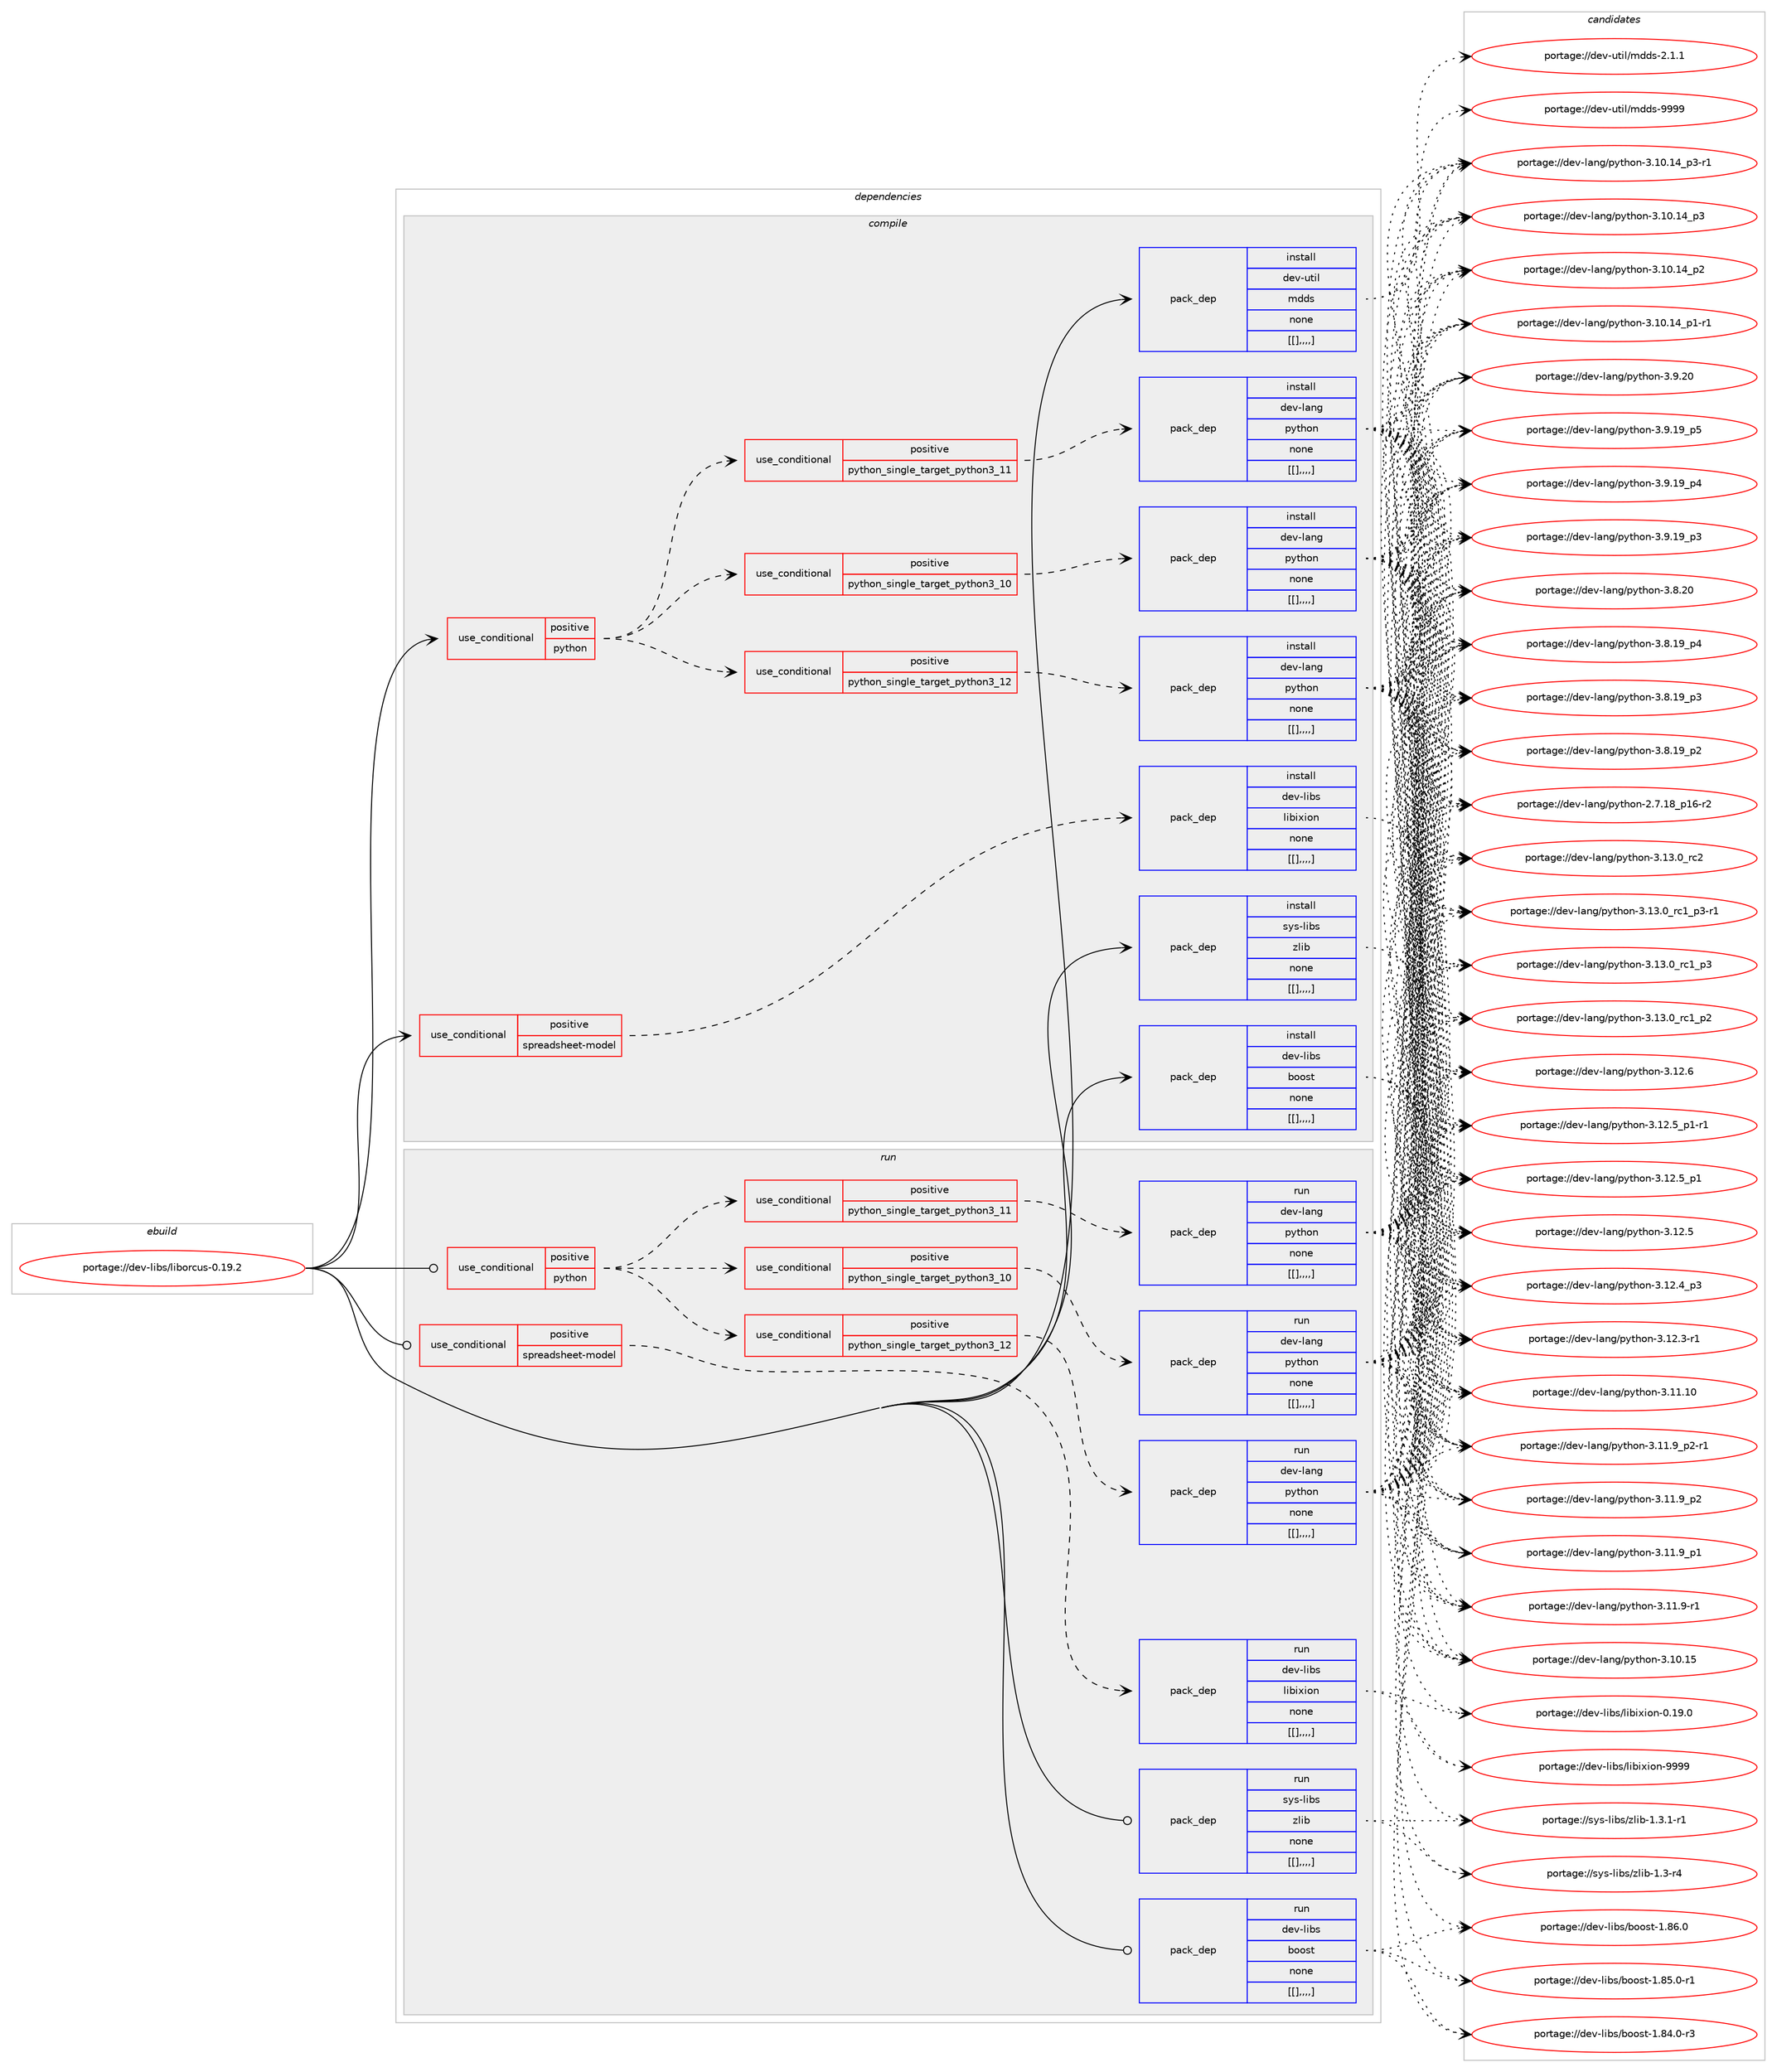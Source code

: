 digraph prolog {

# *************
# Graph options
# *************

newrank=true;
concentrate=true;
compound=true;
graph [rankdir=LR,fontname=Helvetica,fontsize=10,ranksep=1.5];#, ranksep=2.5, nodesep=0.2];
edge  [arrowhead=vee];
node  [fontname=Helvetica,fontsize=10];

# **********
# The ebuild
# **********

subgraph cluster_leftcol {
color=gray;
label=<<i>ebuild</i>>;
id [label="portage://dev-libs/liborcus-0.19.2", color=red, width=4, href="../dev-libs/liborcus-0.19.2.svg"];
}

# ****************
# The dependencies
# ****************

subgraph cluster_midcol {
color=gray;
label=<<i>dependencies</i>>;
subgraph cluster_compile {
fillcolor="#eeeeee";
style=filled;
label=<<i>compile</i>>;
subgraph cond27455 {
dependency111503 [label=<<TABLE BORDER="0" CELLBORDER="1" CELLSPACING="0" CELLPADDING="4"><TR><TD ROWSPAN="3" CELLPADDING="10">use_conditional</TD></TR><TR><TD>positive</TD></TR><TR><TD>python</TD></TR></TABLE>>, shape=none, color=red];
subgraph cond27456 {
dependency111504 [label=<<TABLE BORDER="0" CELLBORDER="1" CELLSPACING="0" CELLPADDING="4"><TR><TD ROWSPAN="3" CELLPADDING="10">use_conditional</TD></TR><TR><TD>positive</TD></TR><TR><TD>python_single_target_python3_10</TD></TR></TABLE>>, shape=none, color=red];
subgraph pack82884 {
dependency111505 [label=<<TABLE BORDER="0" CELLBORDER="1" CELLSPACING="0" CELLPADDING="4" WIDTH="220"><TR><TD ROWSPAN="6" CELLPADDING="30">pack_dep</TD></TR><TR><TD WIDTH="110">install</TD></TR><TR><TD>dev-lang</TD></TR><TR><TD>python</TD></TR><TR><TD>none</TD></TR><TR><TD>[[],,,,]</TD></TR></TABLE>>, shape=none, color=blue];
}
dependency111504:e -> dependency111505:w [weight=20,style="dashed",arrowhead="vee"];
}
dependency111503:e -> dependency111504:w [weight=20,style="dashed",arrowhead="vee"];
subgraph cond27457 {
dependency111506 [label=<<TABLE BORDER="0" CELLBORDER="1" CELLSPACING="0" CELLPADDING="4"><TR><TD ROWSPAN="3" CELLPADDING="10">use_conditional</TD></TR><TR><TD>positive</TD></TR><TR><TD>python_single_target_python3_11</TD></TR></TABLE>>, shape=none, color=red];
subgraph pack82885 {
dependency111507 [label=<<TABLE BORDER="0" CELLBORDER="1" CELLSPACING="0" CELLPADDING="4" WIDTH="220"><TR><TD ROWSPAN="6" CELLPADDING="30">pack_dep</TD></TR><TR><TD WIDTH="110">install</TD></TR><TR><TD>dev-lang</TD></TR><TR><TD>python</TD></TR><TR><TD>none</TD></TR><TR><TD>[[],,,,]</TD></TR></TABLE>>, shape=none, color=blue];
}
dependency111506:e -> dependency111507:w [weight=20,style="dashed",arrowhead="vee"];
}
dependency111503:e -> dependency111506:w [weight=20,style="dashed",arrowhead="vee"];
subgraph cond27458 {
dependency111508 [label=<<TABLE BORDER="0" CELLBORDER="1" CELLSPACING="0" CELLPADDING="4"><TR><TD ROWSPAN="3" CELLPADDING="10">use_conditional</TD></TR><TR><TD>positive</TD></TR><TR><TD>python_single_target_python3_12</TD></TR></TABLE>>, shape=none, color=red];
subgraph pack82886 {
dependency111509 [label=<<TABLE BORDER="0" CELLBORDER="1" CELLSPACING="0" CELLPADDING="4" WIDTH="220"><TR><TD ROWSPAN="6" CELLPADDING="30">pack_dep</TD></TR><TR><TD WIDTH="110">install</TD></TR><TR><TD>dev-lang</TD></TR><TR><TD>python</TD></TR><TR><TD>none</TD></TR><TR><TD>[[],,,,]</TD></TR></TABLE>>, shape=none, color=blue];
}
dependency111508:e -> dependency111509:w [weight=20,style="dashed",arrowhead="vee"];
}
dependency111503:e -> dependency111508:w [weight=20,style="dashed",arrowhead="vee"];
}
id:e -> dependency111503:w [weight=20,style="solid",arrowhead="vee"];
subgraph cond27459 {
dependency111510 [label=<<TABLE BORDER="0" CELLBORDER="1" CELLSPACING="0" CELLPADDING="4"><TR><TD ROWSPAN="3" CELLPADDING="10">use_conditional</TD></TR><TR><TD>positive</TD></TR><TR><TD>spreadsheet-model</TD></TR></TABLE>>, shape=none, color=red];
subgraph pack82887 {
dependency111511 [label=<<TABLE BORDER="0" CELLBORDER="1" CELLSPACING="0" CELLPADDING="4" WIDTH="220"><TR><TD ROWSPAN="6" CELLPADDING="30">pack_dep</TD></TR><TR><TD WIDTH="110">install</TD></TR><TR><TD>dev-libs</TD></TR><TR><TD>libixion</TD></TR><TR><TD>none</TD></TR><TR><TD>[[],,,,]</TD></TR></TABLE>>, shape=none, color=blue];
}
dependency111510:e -> dependency111511:w [weight=20,style="dashed",arrowhead="vee"];
}
id:e -> dependency111510:w [weight=20,style="solid",arrowhead="vee"];
subgraph pack82888 {
dependency111512 [label=<<TABLE BORDER="0" CELLBORDER="1" CELLSPACING="0" CELLPADDING="4" WIDTH="220"><TR><TD ROWSPAN="6" CELLPADDING="30">pack_dep</TD></TR><TR><TD WIDTH="110">install</TD></TR><TR><TD>dev-libs</TD></TR><TR><TD>boost</TD></TR><TR><TD>none</TD></TR><TR><TD>[[],,,,]</TD></TR></TABLE>>, shape=none, color=blue];
}
id:e -> dependency111512:w [weight=20,style="solid",arrowhead="vee"];
subgraph pack82889 {
dependency111513 [label=<<TABLE BORDER="0" CELLBORDER="1" CELLSPACING="0" CELLPADDING="4" WIDTH="220"><TR><TD ROWSPAN="6" CELLPADDING="30">pack_dep</TD></TR><TR><TD WIDTH="110">install</TD></TR><TR><TD>dev-util</TD></TR><TR><TD>mdds</TD></TR><TR><TD>none</TD></TR><TR><TD>[[],,,,]</TD></TR></TABLE>>, shape=none, color=blue];
}
id:e -> dependency111513:w [weight=20,style="solid",arrowhead="vee"];
subgraph pack82890 {
dependency111514 [label=<<TABLE BORDER="0" CELLBORDER="1" CELLSPACING="0" CELLPADDING="4" WIDTH="220"><TR><TD ROWSPAN="6" CELLPADDING="30">pack_dep</TD></TR><TR><TD WIDTH="110">install</TD></TR><TR><TD>sys-libs</TD></TR><TR><TD>zlib</TD></TR><TR><TD>none</TD></TR><TR><TD>[[],,,,]</TD></TR></TABLE>>, shape=none, color=blue];
}
id:e -> dependency111514:w [weight=20,style="solid",arrowhead="vee"];
}
subgraph cluster_compileandrun {
fillcolor="#eeeeee";
style=filled;
label=<<i>compile and run</i>>;
}
subgraph cluster_run {
fillcolor="#eeeeee";
style=filled;
label=<<i>run</i>>;
subgraph cond27460 {
dependency111515 [label=<<TABLE BORDER="0" CELLBORDER="1" CELLSPACING="0" CELLPADDING="4"><TR><TD ROWSPAN="3" CELLPADDING="10">use_conditional</TD></TR><TR><TD>positive</TD></TR><TR><TD>python</TD></TR></TABLE>>, shape=none, color=red];
subgraph cond27461 {
dependency111516 [label=<<TABLE BORDER="0" CELLBORDER="1" CELLSPACING="0" CELLPADDING="4"><TR><TD ROWSPAN="3" CELLPADDING="10">use_conditional</TD></TR><TR><TD>positive</TD></TR><TR><TD>python_single_target_python3_10</TD></TR></TABLE>>, shape=none, color=red];
subgraph pack82891 {
dependency111517 [label=<<TABLE BORDER="0" CELLBORDER="1" CELLSPACING="0" CELLPADDING="4" WIDTH="220"><TR><TD ROWSPAN="6" CELLPADDING="30">pack_dep</TD></TR><TR><TD WIDTH="110">run</TD></TR><TR><TD>dev-lang</TD></TR><TR><TD>python</TD></TR><TR><TD>none</TD></TR><TR><TD>[[],,,,]</TD></TR></TABLE>>, shape=none, color=blue];
}
dependency111516:e -> dependency111517:w [weight=20,style="dashed",arrowhead="vee"];
}
dependency111515:e -> dependency111516:w [weight=20,style="dashed",arrowhead="vee"];
subgraph cond27462 {
dependency111518 [label=<<TABLE BORDER="0" CELLBORDER="1" CELLSPACING="0" CELLPADDING="4"><TR><TD ROWSPAN="3" CELLPADDING="10">use_conditional</TD></TR><TR><TD>positive</TD></TR><TR><TD>python_single_target_python3_11</TD></TR></TABLE>>, shape=none, color=red];
subgraph pack82892 {
dependency111519 [label=<<TABLE BORDER="0" CELLBORDER="1" CELLSPACING="0" CELLPADDING="4" WIDTH="220"><TR><TD ROWSPAN="6" CELLPADDING="30">pack_dep</TD></TR><TR><TD WIDTH="110">run</TD></TR><TR><TD>dev-lang</TD></TR><TR><TD>python</TD></TR><TR><TD>none</TD></TR><TR><TD>[[],,,,]</TD></TR></TABLE>>, shape=none, color=blue];
}
dependency111518:e -> dependency111519:w [weight=20,style="dashed",arrowhead="vee"];
}
dependency111515:e -> dependency111518:w [weight=20,style="dashed",arrowhead="vee"];
subgraph cond27463 {
dependency111520 [label=<<TABLE BORDER="0" CELLBORDER="1" CELLSPACING="0" CELLPADDING="4"><TR><TD ROWSPAN="3" CELLPADDING="10">use_conditional</TD></TR><TR><TD>positive</TD></TR><TR><TD>python_single_target_python3_12</TD></TR></TABLE>>, shape=none, color=red];
subgraph pack82893 {
dependency111521 [label=<<TABLE BORDER="0" CELLBORDER="1" CELLSPACING="0" CELLPADDING="4" WIDTH="220"><TR><TD ROWSPAN="6" CELLPADDING="30">pack_dep</TD></TR><TR><TD WIDTH="110">run</TD></TR><TR><TD>dev-lang</TD></TR><TR><TD>python</TD></TR><TR><TD>none</TD></TR><TR><TD>[[],,,,]</TD></TR></TABLE>>, shape=none, color=blue];
}
dependency111520:e -> dependency111521:w [weight=20,style="dashed",arrowhead="vee"];
}
dependency111515:e -> dependency111520:w [weight=20,style="dashed",arrowhead="vee"];
}
id:e -> dependency111515:w [weight=20,style="solid",arrowhead="odot"];
subgraph cond27464 {
dependency111522 [label=<<TABLE BORDER="0" CELLBORDER="1" CELLSPACING="0" CELLPADDING="4"><TR><TD ROWSPAN="3" CELLPADDING="10">use_conditional</TD></TR><TR><TD>positive</TD></TR><TR><TD>spreadsheet-model</TD></TR></TABLE>>, shape=none, color=red];
subgraph pack82894 {
dependency111523 [label=<<TABLE BORDER="0" CELLBORDER="1" CELLSPACING="0" CELLPADDING="4" WIDTH="220"><TR><TD ROWSPAN="6" CELLPADDING="30">pack_dep</TD></TR><TR><TD WIDTH="110">run</TD></TR><TR><TD>dev-libs</TD></TR><TR><TD>libixion</TD></TR><TR><TD>none</TD></TR><TR><TD>[[],,,,]</TD></TR></TABLE>>, shape=none, color=blue];
}
dependency111522:e -> dependency111523:w [weight=20,style="dashed",arrowhead="vee"];
}
id:e -> dependency111522:w [weight=20,style="solid",arrowhead="odot"];
subgraph pack82895 {
dependency111524 [label=<<TABLE BORDER="0" CELLBORDER="1" CELLSPACING="0" CELLPADDING="4" WIDTH="220"><TR><TD ROWSPAN="6" CELLPADDING="30">pack_dep</TD></TR><TR><TD WIDTH="110">run</TD></TR><TR><TD>dev-libs</TD></TR><TR><TD>boost</TD></TR><TR><TD>none</TD></TR><TR><TD>[[],,,,]</TD></TR></TABLE>>, shape=none, color=blue];
}
id:e -> dependency111524:w [weight=20,style="solid",arrowhead="odot"];
subgraph pack82896 {
dependency111525 [label=<<TABLE BORDER="0" CELLBORDER="1" CELLSPACING="0" CELLPADDING="4" WIDTH="220"><TR><TD ROWSPAN="6" CELLPADDING="30">pack_dep</TD></TR><TR><TD WIDTH="110">run</TD></TR><TR><TD>sys-libs</TD></TR><TR><TD>zlib</TD></TR><TR><TD>none</TD></TR><TR><TD>[[],,,,]</TD></TR></TABLE>>, shape=none, color=blue];
}
id:e -> dependency111525:w [weight=20,style="solid",arrowhead="odot"];
}
}

# **************
# The candidates
# **************

subgraph cluster_choices {
rank=same;
color=gray;
label=<<i>candidates</i>>;

subgraph choice82884 {
color=black;
nodesep=1;
choice10010111845108971101034711212111610411111045514649514648951149950 [label="portage://dev-lang/python-3.13.0_rc2", color=red, width=4,href="../dev-lang/python-3.13.0_rc2.svg"];
choice1001011184510897110103471121211161041111104551464951464895114994995112514511449 [label="portage://dev-lang/python-3.13.0_rc1_p3-r1", color=red, width=4,href="../dev-lang/python-3.13.0_rc1_p3-r1.svg"];
choice100101118451089711010347112121116104111110455146495146489511499499511251 [label="portage://dev-lang/python-3.13.0_rc1_p3", color=red, width=4,href="../dev-lang/python-3.13.0_rc1_p3.svg"];
choice100101118451089711010347112121116104111110455146495146489511499499511250 [label="portage://dev-lang/python-3.13.0_rc1_p2", color=red, width=4,href="../dev-lang/python-3.13.0_rc1_p2.svg"];
choice10010111845108971101034711212111610411111045514649504654 [label="portage://dev-lang/python-3.12.6", color=red, width=4,href="../dev-lang/python-3.12.6.svg"];
choice1001011184510897110103471121211161041111104551464950465395112494511449 [label="portage://dev-lang/python-3.12.5_p1-r1", color=red, width=4,href="../dev-lang/python-3.12.5_p1-r1.svg"];
choice100101118451089711010347112121116104111110455146495046539511249 [label="portage://dev-lang/python-3.12.5_p1", color=red, width=4,href="../dev-lang/python-3.12.5_p1.svg"];
choice10010111845108971101034711212111610411111045514649504653 [label="portage://dev-lang/python-3.12.5", color=red, width=4,href="../dev-lang/python-3.12.5.svg"];
choice100101118451089711010347112121116104111110455146495046529511251 [label="portage://dev-lang/python-3.12.4_p3", color=red, width=4,href="../dev-lang/python-3.12.4_p3.svg"];
choice100101118451089711010347112121116104111110455146495046514511449 [label="portage://dev-lang/python-3.12.3-r1", color=red, width=4,href="../dev-lang/python-3.12.3-r1.svg"];
choice1001011184510897110103471121211161041111104551464949464948 [label="portage://dev-lang/python-3.11.10", color=red, width=4,href="../dev-lang/python-3.11.10.svg"];
choice1001011184510897110103471121211161041111104551464949465795112504511449 [label="portage://dev-lang/python-3.11.9_p2-r1", color=red, width=4,href="../dev-lang/python-3.11.9_p2-r1.svg"];
choice100101118451089711010347112121116104111110455146494946579511250 [label="portage://dev-lang/python-3.11.9_p2", color=red, width=4,href="../dev-lang/python-3.11.9_p2.svg"];
choice100101118451089711010347112121116104111110455146494946579511249 [label="portage://dev-lang/python-3.11.9_p1", color=red, width=4,href="../dev-lang/python-3.11.9_p1.svg"];
choice100101118451089711010347112121116104111110455146494946574511449 [label="portage://dev-lang/python-3.11.9-r1", color=red, width=4,href="../dev-lang/python-3.11.9-r1.svg"];
choice1001011184510897110103471121211161041111104551464948464953 [label="portage://dev-lang/python-3.10.15", color=red, width=4,href="../dev-lang/python-3.10.15.svg"];
choice100101118451089711010347112121116104111110455146494846495295112514511449 [label="portage://dev-lang/python-3.10.14_p3-r1", color=red, width=4,href="../dev-lang/python-3.10.14_p3-r1.svg"];
choice10010111845108971101034711212111610411111045514649484649529511251 [label="portage://dev-lang/python-3.10.14_p3", color=red, width=4,href="../dev-lang/python-3.10.14_p3.svg"];
choice10010111845108971101034711212111610411111045514649484649529511250 [label="portage://dev-lang/python-3.10.14_p2", color=red, width=4,href="../dev-lang/python-3.10.14_p2.svg"];
choice100101118451089711010347112121116104111110455146494846495295112494511449 [label="portage://dev-lang/python-3.10.14_p1-r1", color=red, width=4,href="../dev-lang/python-3.10.14_p1-r1.svg"];
choice10010111845108971101034711212111610411111045514657465048 [label="portage://dev-lang/python-3.9.20", color=red, width=4,href="../dev-lang/python-3.9.20.svg"];
choice100101118451089711010347112121116104111110455146574649579511253 [label="portage://dev-lang/python-3.9.19_p5", color=red, width=4,href="../dev-lang/python-3.9.19_p5.svg"];
choice100101118451089711010347112121116104111110455146574649579511252 [label="portage://dev-lang/python-3.9.19_p4", color=red, width=4,href="../dev-lang/python-3.9.19_p4.svg"];
choice100101118451089711010347112121116104111110455146574649579511251 [label="portage://dev-lang/python-3.9.19_p3", color=red, width=4,href="../dev-lang/python-3.9.19_p3.svg"];
choice10010111845108971101034711212111610411111045514656465048 [label="portage://dev-lang/python-3.8.20", color=red, width=4,href="../dev-lang/python-3.8.20.svg"];
choice100101118451089711010347112121116104111110455146564649579511252 [label="portage://dev-lang/python-3.8.19_p4", color=red, width=4,href="../dev-lang/python-3.8.19_p4.svg"];
choice100101118451089711010347112121116104111110455146564649579511251 [label="portage://dev-lang/python-3.8.19_p3", color=red, width=4,href="../dev-lang/python-3.8.19_p3.svg"];
choice100101118451089711010347112121116104111110455146564649579511250 [label="portage://dev-lang/python-3.8.19_p2", color=red, width=4,href="../dev-lang/python-3.8.19_p2.svg"];
choice100101118451089711010347112121116104111110455046554649569511249544511450 [label="portage://dev-lang/python-2.7.18_p16-r2", color=red, width=4,href="../dev-lang/python-2.7.18_p16-r2.svg"];
dependency111505:e -> choice10010111845108971101034711212111610411111045514649514648951149950:w [style=dotted,weight="100"];
dependency111505:e -> choice1001011184510897110103471121211161041111104551464951464895114994995112514511449:w [style=dotted,weight="100"];
dependency111505:e -> choice100101118451089711010347112121116104111110455146495146489511499499511251:w [style=dotted,weight="100"];
dependency111505:e -> choice100101118451089711010347112121116104111110455146495146489511499499511250:w [style=dotted,weight="100"];
dependency111505:e -> choice10010111845108971101034711212111610411111045514649504654:w [style=dotted,weight="100"];
dependency111505:e -> choice1001011184510897110103471121211161041111104551464950465395112494511449:w [style=dotted,weight="100"];
dependency111505:e -> choice100101118451089711010347112121116104111110455146495046539511249:w [style=dotted,weight="100"];
dependency111505:e -> choice10010111845108971101034711212111610411111045514649504653:w [style=dotted,weight="100"];
dependency111505:e -> choice100101118451089711010347112121116104111110455146495046529511251:w [style=dotted,weight="100"];
dependency111505:e -> choice100101118451089711010347112121116104111110455146495046514511449:w [style=dotted,weight="100"];
dependency111505:e -> choice1001011184510897110103471121211161041111104551464949464948:w [style=dotted,weight="100"];
dependency111505:e -> choice1001011184510897110103471121211161041111104551464949465795112504511449:w [style=dotted,weight="100"];
dependency111505:e -> choice100101118451089711010347112121116104111110455146494946579511250:w [style=dotted,weight="100"];
dependency111505:e -> choice100101118451089711010347112121116104111110455146494946579511249:w [style=dotted,weight="100"];
dependency111505:e -> choice100101118451089711010347112121116104111110455146494946574511449:w [style=dotted,weight="100"];
dependency111505:e -> choice1001011184510897110103471121211161041111104551464948464953:w [style=dotted,weight="100"];
dependency111505:e -> choice100101118451089711010347112121116104111110455146494846495295112514511449:w [style=dotted,weight="100"];
dependency111505:e -> choice10010111845108971101034711212111610411111045514649484649529511251:w [style=dotted,weight="100"];
dependency111505:e -> choice10010111845108971101034711212111610411111045514649484649529511250:w [style=dotted,weight="100"];
dependency111505:e -> choice100101118451089711010347112121116104111110455146494846495295112494511449:w [style=dotted,weight="100"];
dependency111505:e -> choice10010111845108971101034711212111610411111045514657465048:w [style=dotted,weight="100"];
dependency111505:e -> choice100101118451089711010347112121116104111110455146574649579511253:w [style=dotted,weight="100"];
dependency111505:e -> choice100101118451089711010347112121116104111110455146574649579511252:w [style=dotted,weight="100"];
dependency111505:e -> choice100101118451089711010347112121116104111110455146574649579511251:w [style=dotted,weight="100"];
dependency111505:e -> choice10010111845108971101034711212111610411111045514656465048:w [style=dotted,weight="100"];
dependency111505:e -> choice100101118451089711010347112121116104111110455146564649579511252:w [style=dotted,weight="100"];
dependency111505:e -> choice100101118451089711010347112121116104111110455146564649579511251:w [style=dotted,weight="100"];
dependency111505:e -> choice100101118451089711010347112121116104111110455146564649579511250:w [style=dotted,weight="100"];
dependency111505:e -> choice100101118451089711010347112121116104111110455046554649569511249544511450:w [style=dotted,weight="100"];
}
subgraph choice82885 {
color=black;
nodesep=1;
choice10010111845108971101034711212111610411111045514649514648951149950 [label="portage://dev-lang/python-3.13.0_rc2", color=red, width=4,href="../dev-lang/python-3.13.0_rc2.svg"];
choice1001011184510897110103471121211161041111104551464951464895114994995112514511449 [label="portage://dev-lang/python-3.13.0_rc1_p3-r1", color=red, width=4,href="../dev-lang/python-3.13.0_rc1_p3-r1.svg"];
choice100101118451089711010347112121116104111110455146495146489511499499511251 [label="portage://dev-lang/python-3.13.0_rc1_p3", color=red, width=4,href="../dev-lang/python-3.13.0_rc1_p3.svg"];
choice100101118451089711010347112121116104111110455146495146489511499499511250 [label="portage://dev-lang/python-3.13.0_rc1_p2", color=red, width=4,href="../dev-lang/python-3.13.0_rc1_p2.svg"];
choice10010111845108971101034711212111610411111045514649504654 [label="portage://dev-lang/python-3.12.6", color=red, width=4,href="../dev-lang/python-3.12.6.svg"];
choice1001011184510897110103471121211161041111104551464950465395112494511449 [label="portage://dev-lang/python-3.12.5_p1-r1", color=red, width=4,href="../dev-lang/python-3.12.5_p1-r1.svg"];
choice100101118451089711010347112121116104111110455146495046539511249 [label="portage://dev-lang/python-3.12.5_p1", color=red, width=4,href="../dev-lang/python-3.12.5_p1.svg"];
choice10010111845108971101034711212111610411111045514649504653 [label="portage://dev-lang/python-3.12.5", color=red, width=4,href="../dev-lang/python-3.12.5.svg"];
choice100101118451089711010347112121116104111110455146495046529511251 [label="portage://dev-lang/python-3.12.4_p3", color=red, width=4,href="../dev-lang/python-3.12.4_p3.svg"];
choice100101118451089711010347112121116104111110455146495046514511449 [label="portage://dev-lang/python-3.12.3-r1", color=red, width=4,href="../dev-lang/python-3.12.3-r1.svg"];
choice1001011184510897110103471121211161041111104551464949464948 [label="portage://dev-lang/python-3.11.10", color=red, width=4,href="../dev-lang/python-3.11.10.svg"];
choice1001011184510897110103471121211161041111104551464949465795112504511449 [label="portage://dev-lang/python-3.11.9_p2-r1", color=red, width=4,href="../dev-lang/python-3.11.9_p2-r1.svg"];
choice100101118451089711010347112121116104111110455146494946579511250 [label="portage://dev-lang/python-3.11.9_p2", color=red, width=4,href="../dev-lang/python-3.11.9_p2.svg"];
choice100101118451089711010347112121116104111110455146494946579511249 [label="portage://dev-lang/python-3.11.9_p1", color=red, width=4,href="../dev-lang/python-3.11.9_p1.svg"];
choice100101118451089711010347112121116104111110455146494946574511449 [label="portage://dev-lang/python-3.11.9-r1", color=red, width=4,href="../dev-lang/python-3.11.9-r1.svg"];
choice1001011184510897110103471121211161041111104551464948464953 [label="portage://dev-lang/python-3.10.15", color=red, width=4,href="../dev-lang/python-3.10.15.svg"];
choice100101118451089711010347112121116104111110455146494846495295112514511449 [label="portage://dev-lang/python-3.10.14_p3-r1", color=red, width=4,href="../dev-lang/python-3.10.14_p3-r1.svg"];
choice10010111845108971101034711212111610411111045514649484649529511251 [label="portage://dev-lang/python-3.10.14_p3", color=red, width=4,href="../dev-lang/python-3.10.14_p3.svg"];
choice10010111845108971101034711212111610411111045514649484649529511250 [label="portage://dev-lang/python-3.10.14_p2", color=red, width=4,href="../dev-lang/python-3.10.14_p2.svg"];
choice100101118451089711010347112121116104111110455146494846495295112494511449 [label="portage://dev-lang/python-3.10.14_p1-r1", color=red, width=4,href="../dev-lang/python-3.10.14_p1-r1.svg"];
choice10010111845108971101034711212111610411111045514657465048 [label="portage://dev-lang/python-3.9.20", color=red, width=4,href="../dev-lang/python-3.9.20.svg"];
choice100101118451089711010347112121116104111110455146574649579511253 [label="portage://dev-lang/python-3.9.19_p5", color=red, width=4,href="../dev-lang/python-3.9.19_p5.svg"];
choice100101118451089711010347112121116104111110455146574649579511252 [label="portage://dev-lang/python-3.9.19_p4", color=red, width=4,href="../dev-lang/python-3.9.19_p4.svg"];
choice100101118451089711010347112121116104111110455146574649579511251 [label="portage://dev-lang/python-3.9.19_p3", color=red, width=4,href="../dev-lang/python-3.9.19_p3.svg"];
choice10010111845108971101034711212111610411111045514656465048 [label="portage://dev-lang/python-3.8.20", color=red, width=4,href="../dev-lang/python-3.8.20.svg"];
choice100101118451089711010347112121116104111110455146564649579511252 [label="portage://dev-lang/python-3.8.19_p4", color=red, width=4,href="../dev-lang/python-3.8.19_p4.svg"];
choice100101118451089711010347112121116104111110455146564649579511251 [label="portage://dev-lang/python-3.8.19_p3", color=red, width=4,href="../dev-lang/python-3.8.19_p3.svg"];
choice100101118451089711010347112121116104111110455146564649579511250 [label="portage://dev-lang/python-3.8.19_p2", color=red, width=4,href="../dev-lang/python-3.8.19_p2.svg"];
choice100101118451089711010347112121116104111110455046554649569511249544511450 [label="portage://dev-lang/python-2.7.18_p16-r2", color=red, width=4,href="../dev-lang/python-2.7.18_p16-r2.svg"];
dependency111507:e -> choice10010111845108971101034711212111610411111045514649514648951149950:w [style=dotted,weight="100"];
dependency111507:e -> choice1001011184510897110103471121211161041111104551464951464895114994995112514511449:w [style=dotted,weight="100"];
dependency111507:e -> choice100101118451089711010347112121116104111110455146495146489511499499511251:w [style=dotted,weight="100"];
dependency111507:e -> choice100101118451089711010347112121116104111110455146495146489511499499511250:w [style=dotted,weight="100"];
dependency111507:e -> choice10010111845108971101034711212111610411111045514649504654:w [style=dotted,weight="100"];
dependency111507:e -> choice1001011184510897110103471121211161041111104551464950465395112494511449:w [style=dotted,weight="100"];
dependency111507:e -> choice100101118451089711010347112121116104111110455146495046539511249:w [style=dotted,weight="100"];
dependency111507:e -> choice10010111845108971101034711212111610411111045514649504653:w [style=dotted,weight="100"];
dependency111507:e -> choice100101118451089711010347112121116104111110455146495046529511251:w [style=dotted,weight="100"];
dependency111507:e -> choice100101118451089711010347112121116104111110455146495046514511449:w [style=dotted,weight="100"];
dependency111507:e -> choice1001011184510897110103471121211161041111104551464949464948:w [style=dotted,weight="100"];
dependency111507:e -> choice1001011184510897110103471121211161041111104551464949465795112504511449:w [style=dotted,weight="100"];
dependency111507:e -> choice100101118451089711010347112121116104111110455146494946579511250:w [style=dotted,weight="100"];
dependency111507:e -> choice100101118451089711010347112121116104111110455146494946579511249:w [style=dotted,weight="100"];
dependency111507:e -> choice100101118451089711010347112121116104111110455146494946574511449:w [style=dotted,weight="100"];
dependency111507:e -> choice1001011184510897110103471121211161041111104551464948464953:w [style=dotted,weight="100"];
dependency111507:e -> choice100101118451089711010347112121116104111110455146494846495295112514511449:w [style=dotted,weight="100"];
dependency111507:e -> choice10010111845108971101034711212111610411111045514649484649529511251:w [style=dotted,weight="100"];
dependency111507:e -> choice10010111845108971101034711212111610411111045514649484649529511250:w [style=dotted,weight="100"];
dependency111507:e -> choice100101118451089711010347112121116104111110455146494846495295112494511449:w [style=dotted,weight="100"];
dependency111507:e -> choice10010111845108971101034711212111610411111045514657465048:w [style=dotted,weight="100"];
dependency111507:e -> choice100101118451089711010347112121116104111110455146574649579511253:w [style=dotted,weight="100"];
dependency111507:e -> choice100101118451089711010347112121116104111110455146574649579511252:w [style=dotted,weight="100"];
dependency111507:e -> choice100101118451089711010347112121116104111110455146574649579511251:w [style=dotted,weight="100"];
dependency111507:e -> choice10010111845108971101034711212111610411111045514656465048:w [style=dotted,weight="100"];
dependency111507:e -> choice100101118451089711010347112121116104111110455146564649579511252:w [style=dotted,weight="100"];
dependency111507:e -> choice100101118451089711010347112121116104111110455146564649579511251:w [style=dotted,weight="100"];
dependency111507:e -> choice100101118451089711010347112121116104111110455146564649579511250:w [style=dotted,weight="100"];
dependency111507:e -> choice100101118451089711010347112121116104111110455046554649569511249544511450:w [style=dotted,weight="100"];
}
subgraph choice82886 {
color=black;
nodesep=1;
choice10010111845108971101034711212111610411111045514649514648951149950 [label="portage://dev-lang/python-3.13.0_rc2", color=red, width=4,href="../dev-lang/python-3.13.0_rc2.svg"];
choice1001011184510897110103471121211161041111104551464951464895114994995112514511449 [label="portage://dev-lang/python-3.13.0_rc1_p3-r1", color=red, width=4,href="../dev-lang/python-3.13.0_rc1_p3-r1.svg"];
choice100101118451089711010347112121116104111110455146495146489511499499511251 [label="portage://dev-lang/python-3.13.0_rc1_p3", color=red, width=4,href="../dev-lang/python-3.13.0_rc1_p3.svg"];
choice100101118451089711010347112121116104111110455146495146489511499499511250 [label="portage://dev-lang/python-3.13.0_rc1_p2", color=red, width=4,href="../dev-lang/python-3.13.0_rc1_p2.svg"];
choice10010111845108971101034711212111610411111045514649504654 [label="portage://dev-lang/python-3.12.6", color=red, width=4,href="../dev-lang/python-3.12.6.svg"];
choice1001011184510897110103471121211161041111104551464950465395112494511449 [label="portage://dev-lang/python-3.12.5_p1-r1", color=red, width=4,href="../dev-lang/python-3.12.5_p1-r1.svg"];
choice100101118451089711010347112121116104111110455146495046539511249 [label="portage://dev-lang/python-3.12.5_p1", color=red, width=4,href="../dev-lang/python-3.12.5_p1.svg"];
choice10010111845108971101034711212111610411111045514649504653 [label="portage://dev-lang/python-3.12.5", color=red, width=4,href="../dev-lang/python-3.12.5.svg"];
choice100101118451089711010347112121116104111110455146495046529511251 [label="portage://dev-lang/python-3.12.4_p3", color=red, width=4,href="../dev-lang/python-3.12.4_p3.svg"];
choice100101118451089711010347112121116104111110455146495046514511449 [label="portage://dev-lang/python-3.12.3-r1", color=red, width=4,href="../dev-lang/python-3.12.3-r1.svg"];
choice1001011184510897110103471121211161041111104551464949464948 [label="portage://dev-lang/python-3.11.10", color=red, width=4,href="../dev-lang/python-3.11.10.svg"];
choice1001011184510897110103471121211161041111104551464949465795112504511449 [label="portage://dev-lang/python-3.11.9_p2-r1", color=red, width=4,href="../dev-lang/python-3.11.9_p2-r1.svg"];
choice100101118451089711010347112121116104111110455146494946579511250 [label="portage://dev-lang/python-3.11.9_p2", color=red, width=4,href="../dev-lang/python-3.11.9_p2.svg"];
choice100101118451089711010347112121116104111110455146494946579511249 [label="portage://dev-lang/python-3.11.9_p1", color=red, width=4,href="../dev-lang/python-3.11.9_p1.svg"];
choice100101118451089711010347112121116104111110455146494946574511449 [label="portage://dev-lang/python-3.11.9-r1", color=red, width=4,href="../dev-lang/python-3.11.9-r1.svg"];
choice1001011184510897110103471121211161041111104551464948464953 [label="portage://dev-lang/python-3.10.15", color=red, width=4,href="../dev-lang/python-3.10.15.svg"];
choice100101118451089711010347112121116104111110455146494846495295112514511449 [label="portage://dev-lang/python-3.10.14_p3-r1", color=red, width=4,href="../dev-lang/python-3.10.14_p3-r1.svg"];
choice10010111845108971101034711212111610411111045514649484649529511251 [label="portage://dev-lang/python-3.10.14_p3", color=red, width=4,href="../dev-lang/python-3.10.14_p3.svg"];
choice10010111845108971101034711212111610411111045514649484649529511250 [label="portage://dev-lang/python-3.10.14_p2", color=red, width=4,href="../dev-lang/python-3.10.14_p2.svg"];
choice100101118451089711010347112121116104111110455146494846495295112494511449 [label="portage://dev-lang/python-3.10.14_p1-r1", color=red, width=4,href="../dev-lang/python-3.10.14_p1-r1.svg"];
choice10010111845108971101034711212111610411111045514657465048 [label="portage://dev-lang/python-3.9.20", color=red, width=4,href="../dev-lang/python-3.9.20.svg"];
choice100101118451089711010347112121116104111110455146574649579511253 [label="portage://dev-lang/python-3.9.19_p5", color=red, width=4,href="../dev-lang/python-3.9.19_p5.svg"];
choice100101118451089711010347112121116104111110455146574649579511252 [label="portage://dev-lang/python-3.9.19_p4", color=red, width=4,href="../dev-lang/python-3.9.19_p4.svg"];
choice100101118451089711010347112121116104111110455146574649579511251 [label="portage://dev-lang/python-3.9.19_p3", color=red, width=4,href="../dev-lang/python-3.9.19_p3.svg"];
choice10010111845108971101034711212111610411111045514656465048 [label="portage://dev-lang/python-3.8.20", color=red, width=4,href="../dev-lang/python-3.8.20.svg"];
choice100101118451089711010347112121116104111110455146564649579511252 [label="portage://dev-lang/python-3.8.19_p4", color=red, width=4,href="../dev-lang/python-3.8.19_p4.svg"];
choice100101118451089711010347112121116104111110455146564649579511251 [label="portage://dev-lang/python-3.8.19_p3", color=red, width=4,href="../dev-lang/python-3.8.19_p3.svg"];
choice100101118451089711010347112121116104111110455146564649579511250 [label="portage://dev-lang/python-3.8.19_p2", color=red, width=4,href="../dev-lang/python-3.8.19_p2.svg"];
choice100101118451089711010347112121116104111110455046554649569511249544511450 [label="portage://dev-lang/python-2.7.18_p16-r2", color=red, width=4,href="../dev-lang/python-2.7.18_p16-r2.svg"];
dependency111509:e -> choice10010111845108971101034711212111610411111045514649514648951149950:w [style=dotted,weight="100"];
dependency111509:e -> choice1001011184510897110103471121211161041111104551464951464895114994995112514511449:w [style=dotted,weight="100"];
dependency111509:e -> choice100101118451089711010347112121116104111110455146495146489511499499511251:w [style=dotted,weight="100"];
dependency111509:e -> choice100101118451089711010347112121116104111110455146495146489511499499511250:w [style=dotted,weight="100"];
dependency111509:e -> choice10010111845108971101034711212111610411111045514649504654:w [style=dotted,weight="100"];
dependency111509:e -> choice1001011184510897110103471121211161041111104551464950465395112494511449:w [style=dotted,weight="100"];
dependency111509:e -> choice100101118451089711010347112121116104111110455146495046539511249:w [style=dotted,weight="100"];
dependency111509:e -> choice10010111845108971101034711212111610411111045514649504653:w [style=dotted,weight="100"];
dependency111509:e -> choice100101118451089711010347112121116104111110455146495046529511251:w [style=dotted,weight="100"];
dependency111509:e -> choice100101118451089711010347112121116104111110455146495046514511449:w [style=dotted,weight="100"];
dependency111509:e -> choice1001011184510897110103471121211161041111104551464949464948:w [style=dotted,weight="100"];
dependency111509:e -> choice1001011184510897110103471121211161041111104551464949465795112504511449:w [style=dotted,weight="100"];
dependency111509:e -> choice100101118451089711010347112121116104111110455146494946579511250:w [style=dotted,weight="100"];
dependency111509:e -> choice100101118451089711010347112121116104111110455146494946579511249:w [style=dotted,weight="100"];
dependency111509:e -> choice100101118451089711010347112121116104111110455146494946574511449:w [style=dotted,weight="100"];
dependency111509:e -> choice1001011184510897110103471121211161041111104551464948464953:w [style=dotted,weight="100"];
dependency111509:e -> choice100101118451089711010347112121116104111110455146494846495295112514511449:w [style=dotted,weight="100"];
dependency111509:e -> choice10010111845108971101034711212111610411111045514649484649529511251:w [style=dotted,weight="100"];
dependency111509:e -> choice10010111845108971101034711212111610411111045514649484649529511250:w [style=dotted,weight="100"];
dependency111509:e -> choice100101118451089711010347112121116104111110455146494846495295112494511449:w [style=dotted,weight="100"];
dependency111509:e -> choice10010111845108971101034711212111610411111045514657465048:w [style=dotted,weight="100"];
dependency111509:e -> choice100101118451089711010347112121116104111110455146574649579511253:w [style=dotted,weight="100"];
dependency111509:e -> choice100101118451089711010347112121116104111110455146574649579511252:w [style=dotted,weight="100"];
dependency111509:e -> choice100101118451089711010347112121116104111110455146574649579511251:w [style=dotted,weight="100"];
dependency111509:e -> choice10010111845108971101034711212111610411111045514656465048:w [style=dotted,weight="100"];
dependency111509:e -> choice100101118451089711010347112121116104111110455146564649579511252:w [style=dotted,weight="100"];
dependency111509:e -> choice100101118451089711010347112121116104111110455146564649579511251:w [style=dotted,weight="100"];
dependency111509:e -> choice100101118451089711010347112121116104111110455146564649579511250:w [style=dotted,weight="100"];
dependency111509:e -> choice100101118451089711010347112121116104111110455046554649569511249544511450:w [style=dotted,weight="100"];
}
subgraph choice82887 {
color=black;
nodesep=1;
choice100101118451081059811547108105981051201051111104557575757 [label="portage://dev-libs/libixion-9999", color=red, width=4,href="../dev-libs/libixion-9999.svg"];
choice1001011184510810598115471081059810512010511111045484649574648 [label="portage://dev-libs/libixion-0.19.0", color=red, width=4,href="../dev-libs/libixion-0.19.0.svg"];
dependency111511:e -> choice100101118451081059811547108105981051201051111104557575757:w [style=dotted,weight="100"];
dependency111511:e -> choice1001011184510810598115471081059810512010511111045484649574648:w [style=dotted,weight="100"];
}
subgraph choice82888 {
color=black;
nodesep=1;
choice1001011184510810598115479811111111511645494656544648 [label="portage://dev-libs/boost-1.86.0", color=red, width=4,href="../dev-libs/boost-1.86.0.svg"];
choice10010111845108105981154798111111115116454946565346484511449 [label="portage://dev-libs/boost-1.85.0-r1", color=red, width=4,href="../dev-libs/boost-1.85.0-r1.svg"];
choice10010111845108105981154798111111115116454946565246484511451 [label="portage://dev-libs/boost-1.84.0-r3", color=red, width=4,href="../dev-libs/boost-1.84.0-r3.svg"];
dependency111512:e -> choice1001011184510810598115479811111111511645494656544648:w [style=dotted,weight="100"];
dependency111512:e -> choice10010111845108105981154798111111115116454946565346484511449:w [style=dotted,weight="100"];
dependency111512:e -> choice10010111845108105981154798111111115116454946565246484511451:w [style=dotted,weight="100"];
}
subgraph choice82889 {
color=black;
nodesep=1;
choice10010111845117116105108471091001001154557575757 [label="portage://dev-util/mdds-9999", color=red, width=4,href="../dev-util/mdds-9999.svg"];
choice1001011184511711610510847109100100115455046494649 [label="portage://dev-util/mdds-2.1.1", color=red, width=4,href="../dev-util/mdds-2.1.1.svg"];
dependency111513:e -> choice10010111845117116105108471091001001154557575757:w [style=dotted,weight="100"];
dependency111513:e -> choice1001011184511711610510847109100100115455046494649:w [style=dotted,weight="100"];
}
subgraph choice82890 {
color=black;
nodesep=1;
choice115121115451081059811547122108105984549465146494511449 [label="portage://sys-libs/zlib-1.3.1-r1", color=red, width=4,href="../sys-libs/zlib-1.3.1-r1.svg"];
choice11512111545108105981154712210810598454946514511452 [label="portage://sys-libs/zlib-1.3-r4", color=red, width=4,href="../sys-libs/zlib-1.3-r4.svg"];
dependency111514:e -> choice115121115451081059811547122108105984549465146494511449:w [style=dotted,weight="100"];
dependency111514:e -> choice11512111545108105981154712210810598454946514511452:w [style=dotted,weight="100"];
}
subgraph choice82891 {
color=black;
nodesep=1;
choice10010111845108971101034711212111610411111045514649514648951149950 [label="portage://dev-lang/python-3.13.0_rc2", color=red, width=4,href="../dev-lang/python-3.13.0_rc2.svg"];
choice1001011184510897110103471121211161041111104551464951464895114994995112514511449 [label="portage://dev-lang/python-3.13.0_rc1_p3-r1", color=red, width=4,href="../dev-lang/python-3.13.0_rc1_p3-r1.svg"];
choice100101118451089711010347112121116104111110455146495146489511499499511251 [label="portage://dev-lang/python-3.13.0_rc1_p3", color=red, width=4,href="../dev-lang/python-3.13.0_rc1_p3.svg"];
choice100101118451089711010347112121116104111110455146495146489511499499511250 [label="portage://dev-lang/python-3.13.0_rc1_p2", color=red, width=4,href="../dev-lang/python-3.13.0_rc1_p2.svg"];
choice10010111845108971101034711212111610411111045514649504654 [label="portage://dev-lang/python-3.12.6", color=red, width=4,href="../dev-lang/python-3.12.6.svg"];
choice1001011184510897110103471121211161041111104551464950465395112494511449 [label="portage://dev-lang/python-3.12.5_p1-r1", color=red, width=4,href="../dev-lang/python-3.12.5_p1-r1.svg"];
choice100101118451089711010347112121116104111110455146495046539511249 [label="portage://dev-lang/python-3.12.5_p1", color=red, width=4,href="../dev-lang/python-3.12.5_p1.svg"];
choice10010111845108971101034711212111610411111045514649504653 [label="portage://dev-lang/python-3.12.5", color=red, width=4,href="../dev-lang/python-3.12.5.svg"];
choice100101118451089711010347112121116104111110455146495046529511251 [label="portage://dev-lang/python-3.12.4_p3", color=red, width=4,href="../dev-lang/python-3.12.4_p3.svg"];
choice100101118451089711010347112121116104111110455146495046514511449 [label="portage://dev-lang/python-3.12.3-r1", color=red, width=4,href="../dev-lang/python-3.12.3-r1.svg"];
choice1001011184510897110103471121211161041111104551464949464948 [label="portage://dev-lang/python-3.11.10", color=red, width=4,href="../dev-lang/python-3.11.10.svg"];
choice1001011184510897110103471121211161041111104551464949465795112504511449 [label="portage://dev-lang/python-3.11.9_p2-r1", color=red, width=4,href="../dev-lang/python-3.11.9_p2-r1.svg"];
choice100101118451089711010347112121116104111110455146494946579511250 [label="portage://dev-lang/python-3.11.9_p2", color=red, width=4,href="../dev-lang/python-3.11.9_p2.svg"];
choice100101118451089711010347112121116104111110455146494946579511249 [label="portage://dev-lang/python-3.11.9_p1", color=red, width=4,href="../dev-lang/python-3.11.9_p1.svg"];
choice100101118451089711010347112121116104111110455146494946574511449 [label="portage://dev-lang/python-3.11.9-r1", color=red, width=4,href="../dev-lang/python-3.11.9-r1.svg"];
choice1001011184510897110103471121211161041111104551464948464953 [label="portage://dev-lang/python-3.10.15", color=red, width=4,href="../dev-lang/python-3.10.15.svg"];
choice100101118451089711010347112121116104111110455146494846495295112514511449 [label="portage://dev-lang/python-3.10.14_p3-r1", color=red, width=4,href="../dev-lang/python-3.10.14_p3-r1.svg"];
choice10010111845108971101034711212111610411111045514649484649529511251 [label="portage://dev-lang/python-3.10.14_p3", color=red, width=4,href="../dev-lang/python-3.10.14_p3.svg"];
choice10010111845108971101034711212111610411111045514649484649529511250 [label="portage://dev-lang/python-3.10.14_p2", color=red, width=4,href="../dev-lang/python-3.10.14_p2.svg"];
choice100101118451089711010347112121116104111110455146494846495295112494511449 [label="portage://dev-lang/python-3.10.14_p1-r1", color=red, width=4,href="../dev-lang/python-3.10.14_p1-r1.svg"];
choice10010111845108971101034711212111610411111045514657465048 [label="portage://dev-lang/python-3.9.20", color=red, width=4,href="../dev-lang/python-3.9.20.svg"];
choice100101118451089711010347112121116104111110455146574649579511253 [label="portage://dev-lang/python-3.9.19_p5", color=red, width=4,href="../dev-lang/python-3.9.19_p5.svg"];
choice100101118451089711010347112121116104111110455146574649579511252 [label="portage://dev-lang/python-3.9.19_p4", color=red, width=4,href="../dev-lang/python-3.9.19_p4.svg"];
choice100101118451089711010347112121116104111110455146574649579511251 [label="portage://dev-lang/python-3.9.19_p3", color=red, width=4,href="../dev-lang/python-3.9.19_p3.svg"];
choice10010111845108971101034711212111610411111045514656465048 [label="portage://dev-lang/python-3.8.20", color=red, width=4,href="../dev-lang/python-3.8.20.svg"];
choice100101118451089711010347112121116104111110455146564649579511252 [label="portage://dev-lang/python-3.8.19_p4", color=red, width=4,href="../dev-lang/python-3.8.19_p4.svg"];
choice100101118451089711010347112121116104111110455146564649579511251 [label="portage://dev-lang/python-3.8.19_p3", color=red, width=4,href="../dev-lang/python-3.8.19_p3.svg"];
choice100101118451089711010347112121116104111110455146564649579511250 [label="portage://dev-lang/python-3.8.19_p2", color=red, width=4,href="../dev-lang/python-3.8.19_p2.svg"];
choice100101118451089711010347112121116104111110455046554649569511249544511450 [label="portage://dev-lang/python-2.7.18_p16-r2", color=red, width=4,href="../dev-lang/python-2.7.18_p16-r2.svg"];
dependency111517:e -> choice10010111845108971101034711212111610411111045514649514648951149950:w [style=dotted,weight="100"];
dependency111517:e -> choice1001011184510897110103471121211161041111104551464951464895114994995112514511449:w [style=dotted,weight="100"];
dependency111517:e -> choice100101118451089711010347112121116104111110455146495146489511499499511251:w [style=dotted,weight="100"];
dependency111517:e -> choice100101118451089711010347112121116104111110455146495146489511499499511250:w [style=dotted,weight="100"];
dependency111517:e -> choice10010111845108971101034711212111610411111045514649504654:w [style=dotted,weight="100"];
dependency111517:e -> choice1001011184510897110103471121211161041111104551464950465395112494511449:w [style=dotted,weight="100"];
dependency111517:e -> choice100101118451089711010347112121116104111110455146495046539511249:w [style=dotted,weight="100"];
dependency111517:e -> choice10010111845108971101034711212111610411111045514649504653:w [style=dotted,weight="100"];
dependency111517:e -> choice100101118451089711010347112121116104111110455146495046529511251:w [style=dotted,weight="100"];
dependency111517:e -> choice100101118451089711010347112121116104111110455146495046514511449:w [style=dotted,weight="100"];
dependency111517:e -> choice1001011184510897110103471121211161041111104551464949464948:w [style=dotted,weight="100"];
dependency111517:e -> choice1001011184510897110103471121211161041111104551464949465795112504511449:w [style=dotted,weight="100"];
dependency111517:e -> choice100101118451089711010347112121116104111110455146494946579511250:w [style=dotted,weight="100"];
dependency111517:e -> choice100101118451089711010347112121116104111110455146494946579511249:w [style=dotted,weight="100"];
dependency111517:e -> choice100101118451089711010347112121116104111110455146494946574511449:w [style=dotted,weight="100"];
dependency111517:e -> choice1001011184510897110103471121211161041111104551464948464953:w [style=dotted,weight="100"];
dependency111517:e -> choice100101118451089711010347112121116104111110455146494846495295112514511449:w [style=dotted,weight="100"];
dependency111517:e -> choice10010111845108971101034711212111610411111045514649484649529511251:w [style=dotted,weight="100"];
dependency111517:e -> choice10010111845108971101034711212111610411111045514649484649529511250:w [style=dotted,weight="100"];
dependency111517:e -> choice100101118451089711010347112121116104111110455146494846495295112494511449:w [style=dotted,weight="100"];
dependency111517:e -> choice10010111845108971101034711212111610411111045514657465048:w [style=dotted,weight="100"];
dependency111517:e -> choice100101118451089711010347112121116104111110455146574649579511253:w [style=dotted,weight="100"];
dependency111517:e -> choice100101118451089711010347112121116104111110455146574649579511252:w [style=dotted,weight="100"];
dependency111517:e -> choice100101118451089711010347112121116104111110455146574649579511251:w [style=dotted,weight="100"];
dependency111517:e -> choice10010111845108971101034711212111610411111045514656465048:w [style=dotted,weight="100"];
dependency111517:e -> choice100101118451089711010347112121116104111110455146564649579511252:w [style=dotted,weight="100"];
dependency111517:e -> choice100101118451089711010347112121116104111110455146564649579511251:w [style=dotted,weight="100"];
dependency111517:e -> choice100101118451089711010347112121116104111110455146564649579511250:w [style=dotted,weight="100"];
dependency111517:e -> choice100101118451089711010347112121116104111110455046554649569511249544511450:w [style=dotted,weight="100"];
}
subgraph choice82892 {
color=black;
nodesep=1;
choice10010111845108971101034711212111610411111045514649514648951149950 [label="portage://dev-lang/python-3.13.0_rc2", color=red, width=4,href="../dev-lang/python-3.13.0_rc2.svg"];
choice1001011184510897110103471121211161041111104551464951464895114994995112514511449 [label="portage://dev-lang/python-3.13.0_rc1_p3-r1", color=red, width=4,href="../dev-lang/python-3.13.0_rc1_p3-r1.svg"];
choice100101118451089711010347112121116104111110455146495146489511499499511251 [label="portage://dev-lang/python-3.13.0_rc1_p3", color=red, width=4,href="../dev-lang/python-3.13.0_rc1_p3.svg"];
choice100101118451089711010347112121116104111110455146495146489511499499511250 [label="portage://dev-lang/python-3.13.0_rc1_p2", color=red, width=4,href="../dev-lang/python-3.13.0_rc1_p2.svg"];
choice10010111845108971101034711212111610411111045514649504654 [label="portage://dev-lang/python-3.12.6", color=red, width=4,href="../dev-lang/python-3.12.6.svg"];
choice1001011184510897110103471121211161041111104551464950465395112494511449 [label="portage://dev-lang/python-3.12.5_p1-r1", color=red, width=4,href="../dev-lang/python-3.12.5_p1-r1.svg"];
choice100101118451089711010347112121116104111110455146495046539511249 [label="portage://dev-lang/python-3.12.5_p1", color=red, width=4,href="../dev-lang/python-3.12.5_p1.svg"];
choice10010111845108971101034711212111610411111045514649504653 [label="portage://dev-lang/python-3.12.5", color=red, width=4,href="../dev-lang/python-3.12.5.svg"];
choice100101118451089711010347112121116104111110455146495046529511251 [label="portage://dev-lang/python-3.12.4_p3", color=red, width=4,href="../dev-lang/python-3.12.4_p3.svg"];
choice100101118451089711010347112121116104111110455146495046514511449 [label="portage://dev-lang/python-3.12.3-r1", color=red, width=4,href="../dev-lang/python-3.12.3-r1.svg"];
choice1001011184510897110103471121211161041111104551464949464948 [label="portage://dev-lang/python-3.11.10", color=red, width=4,href="../dev-lang/python-3.11.10.svg"];
choice1001011184510897110103471121211161041111104551464949465795112504511449 [label="portage://dev-lang/python-3.11.9_p2-r1", color=red, width=4,href="../dev-lang/python-3.11.9_p2-r1.svg"];
choice100101118451089711010347112121116104111110455146494946579511250 [label="portage://dev-lang/python-3.11.9_p2", color=red, width=4,href="../dev-lang/python-3.11.9_p2.svg"];
choice100101118451089711010347112121116104111110455146494946579511249 [label="portage://dev-lang/python-3.11.9_p1", color=red, width=4,href="../dev-lang/python-3.11.9_p1.svg"];
choice100101118451089711010347112121116104111110455146494946574511449 [label="portage://dev-lang/python-3.11.9-r1", color=red, width=4,href="../dev-lang/python-3.11.9-r1.svg"];
choice1001011184510897110103471121211161041111104551464948464953 [label="portage://dev-lang/python-3.10.15", color=red, width=4,href="../dev-lang/python-3.10.15.svg"];
choice100101118451089711010347112121116104111110455146494846495295112514511449 [label="portage://dev-lang/python-3.10.14_p3-r1", color=red, width=4,href="../dev-lang/python-3.10.14_p3-r1.svg"];
choice10010111845108971101034711212111610411111045514649484649529511251 [label="portage://dev-lang/python-3.10.14_p3", color=red, width=4,href="../dev-lang/python-3.10.14_p3.svg"];
choice10010111845108971101034711212111610411111045514649484649529511250 [label="portage://dev-lang/python-3.10.14_p2", color=red, width=4,href="../dev-lang/python-3.10.14_p2.svg"];
choice100101118451089711010347112121116104111110455146494846495295112494511449 [label="portage://dev-lang/python-3.10.14_p1-r1", color=red, width=4,href="../dev-lang/python-3.10.14_p1-r1.svg"];
choice10010111845108971101034711212111610411111045514657465048 [label="portage://dev-lang/python-3.9.20", color=red, width=4,href="../dev-lang/python-3.9.20.svg"];
choice100101118451089711010347112121116104111110455146574649579511253 [label="portage://dev-lang/python-3.9.19_p5", color=red, width=4,href="../dev-lang/python-3.9.19_p5.svg"];
choice100101118451089711010347112121116104111110455146574649579511252 [label="portage://dev-lang/python-3.9.19_p4", color=red, width=4,href="../dev-lang/python-3.9.19_p4.svg"];
choice100101118451089711010347112121116104111110455146574649579511251 [label="portage://dev-lang/python-3.9.19_p3", color=red, width=4,href="../dev-lang/python-3.9.19_p3.svg"];
choice10010111845108971101034711212111610411111045514656465048 [label="portage://dev-lang/python-3.8.20", color=red, width=4,href="../dev-lang/python-3.8.20.svg"];
choice100101118451089711010347112121116104111110455146564649579511252 [label="portage://dev-lang/python-3.8.19_p4", color=red, width=4,href="../dev-lang/python-3.8.19_p4.svg"];
choice100101118451089711010347112121116104111110455146564649579511251 [label="portage://dev-lang/python-3.8.19_p3", color=red, width=4,href="../dev-lang/python-3.8.19_p3.svg"];
choice100101118451089711010347112121116104111110455146564649579511250 [label="portage://dev-lang/python-3.8.19_p2", color=red, width=4,href="../dev-lang/python-3.8.19_p2.svg"];
choice100101118451089711010347112121116104111110455046554649569511249544511450 [label="portage://dev-lang/python-2.7.18_p16-r2", color=red, width=4,href="../dev-lang/python-2.7.18_p16-r2.svg"];
dependency111519:e -> choice10010111845108971101034711212111610411111045514649514648951149950:w [style=dotted,weight="100"];
dependency111519:e -> choice1001011184510897110103471121211161041111104551464951464895114994995112514511449:w [style=dotted,weight="100"];
dependency111519:e -> choice100101118451089711010347112121116104111110455146495146489511499499511251:w [style=dotted,weight="100"];
dependency111519:e -> choice100101118451089711010347112121116104111110455146495146489511499499511250:w [style=dotted,weight="100"];
dependency111519:e -> choice10010111845108971101034711212111610411111045514649504654:w [style=dotted,weight="100"];
dependency111519:e -> choice1001011184510897110103471121211161041111104551464950465395112494511449:w [style=dotted,weight="100"];
dependency111519:e -> choice100101118451089711010347112121116104111110455146495046539511249:w [style=dotted,weight="100"];
dependency111519:e -> choice10010111845108971101034711212111610411111045514649504653:w [style=dotted,weight="100"];
dependency111519:e -> choice100101118451089711010347112121116104111110455146495046529511251:w [style=dotted,weight="100"];
dependency111519:e -> choice100101118451089711010347112121116104111110455146495046514511449:w [style=dotted,weight="100"];
dependency111519:e -> choice1001011184510897110103471121211161041111104551464949464948:w [style=dotted,weight="100"];
dependency111519:e -> choice1001011184510897110103471121211161041111104551464949465795112504511449:w [style=dotted,weight="100"];
dependency111519:e -> choice100101118451089711010347112121116104111110455146494946579511250:w [style=dotted,weight="100"];
dependency111519:e -> choice100101118451089711010347112121116104111110455146494946579511249:w [style=dotted,weight="100"];
dependency111519:e -> choice100101118451089711010347112121116104111110455146494946574511449:w [style=dotted,weight="100"];
dependency111519:e -> choice1001011184510897110103471121211161041111104551464948464953:w [style=dotted,weight="100"];
dependency111519:e -> choice100101118451089711010347112121116104111110455146494846495295112514511449:w [style=dotted,weight="100"];
dependency111519:e -> choice10010111845108971101034711212111610411111045514649484649529511251:w [style=dotted,weight="100"];
dependency111519:e -> choice10010111845108971101034711212111610411111045514649484649529511250:w [style=dotted,weight="100"];
dependency111519:e -> choice100101118451089711010347112121116104111110455146494846495295112494511449:w [style=dotted,weight="100"];
dependency111519:e -> choice10010111845108971101034711212111610411111045514657465048:w [style=dotted,weight="100"];
dependency111519:e -> choice100101118451089711010347112121116104111110455146574649579511253:w [style=dotted,weight="100"];
dependency111519:e -> choice100101118451089711010347112121116104111110455146574649579511252:w [style=dotted,weight="100"];
dependency111519:e -> choice100101118451089711010347112121116104111110455146574649579511251:w [style=dotted,weight="100"];
dependency111519:e -> choice10010111845108971101034711212111610411111045514656465048:w [style=dotted,weight="100"];
dependency111519:e -> choice100101118451089711010347112121116104111110455146564649579511252:w [style=dotted,weight="100"];
dependency111519:e -> choice100101118451089711010347112121116104111110455146564649579511251:w [style=dotted,weight="100"];
dependency111519:e -> choice100101118451089711010347112121116104111110455146564649579511250:w [style=dotted,weight="100"];
dependency111519:e -> choice100101118451089711010347112121116104111110455046554649569511249544511450:w [style=dotted,weight="100"];
}
subgraph choice82893 {
color=black;
nodesep=1;
choice10010111845108971101034711212111610411111045514649514648951149950 [label="portage://dev-lang/python-3.13.0_rc2", color=red, width=4,href="../dev-lang/python-3.13.0_rc2.svg"];
choice1001011184510897110103471121211161041111104551464951464895114994995112514511449 [label="portage://dev-lang/python-3.13.0_rc1_p3-r1", color=red, width=4,href="../dev-lang/python-3.13.0_rc1_p3-r1.svg"];
choice100101118451089711010347112121116104111110455146495146489511499499511251 [label="portage://dev-lang/python-3.13.0_rc1_p3", color=red, width=4,href="../dev-lang/python-3.13.0_rc1_p3.svg"];
choice100101118451089711010347112121116104111110455146495146489511499499511250 [label="portage://dev-lang/python-3.13.0_rc1_p2", color=red, width=4,href="../dev-lang/python-3.13.0_rc1_p2.svg"];
choice10010111845108971101034711212111610411111045514649504654 [label="portage://dev-lang/python-3.12.6", color=red, width=4,href="../dev-lang/python-3.12.6.svg"];
choice1001011184510897110103471121211161041111104551464950465395112494511449 [label="portage://dev-lang/python-3.12.5_p1-r1", color=red, width=4,href="../dev-lang/python-3.12.5_p1-r1.svg"];
choice100101118451089711010347112121116104111110455146495046539511249 [label="portage://dev-lang/python-3.12.5_p1", color=red, width=4,href="../dev-lang/python-3.12.5_p1.svg"];
choice10010111845108971101034711212111610411111045514649504653 [label="portage://dev-lang/python-3.12.5", color=red, width=4,href="../dev-lang/python-3.12.5.svg"];
choice100101118451089711010347112121116104111110455146495046529511251 [label="portage://dev-lang/python-3.12.4_p3", color=red, width=4,href="../dev-lang/python-3.12.4_p3.svg"];
choice100101118451089711010347112121116104111110455146495046514511449 [label="portage://dev-lang/python-3.12.3-r1", color=red, width=4,href="../dev-lang/python-3.12.3-r1.svg"];
choice1001011184510897110103471121211161041111104551464949464948 [label="portage://dev-lang/python-3.11.10", color=red, width=4,href="../dev-lang/python-3.11.10.svg"];
choice1001011184510897110103471121211161041111104551464949465795112504511449 [label="portage://dev-lang/python-3.11.9_p2-r1", color=red, width=4,href="../dev-lang/python-3.11.9_p2-r1.svg"];
choice100101118451089711010347112121116104111110455146494946579511250 [label="portage://dev-lang/python-3.11.9_p2", color=red, width=4,href="../dev-lang/python-3.11.9_p2.svg"];
choice100101118451089711010347112121116104111110455146494946579511249 [label="portage://dev-lang/python-3.11.9_p1", color=red, width=4,href="../dev-lang/python-3.11.9_p1.svg"];
choice100101118451089711010347112121116104111110455146494946574511449 [label="portage://dev-lang/python-3.11.9-r1", color=red, width=4,href="../dev-lang/python-3.11.9-r1.svg"];
choice1001011184510897110103471121211161041111104551464948464953 [label="portage://dev-lang/python-3.10.15", color=red, width=4,href="../dev-lang/python-3.10.15.svg"];
choice100101118451089711010347112121116104111110455146494846495295112514511449 [label="portage://dev-lang/python-3.10.14_p3-r1", color=red, width=4,href="../dev-lang/python-3.10.14_p3-r1.svg"];
choice10010111845108971101034711212111610411111045514649484649529511251 [label="portage://dev-lang/python-3.10.14_p3", color=red, width=4,href="../dev-lang/python-3.10.14_p3.svg"];
choice10010111845108971101034711212111610411111045514649484649529511250 [label="portage://dev-lang/python-3.10.14_p2", color=red, width=4,href="../dev-lang/python-3.10.14_p2.svg"];
choice100101118451089711010347112121116104111110455146494846495295112494511449 [label="portage://dev-lang/python-3.10.14_p1-r1", color=red, width=4,href="../dev-lang/python-3.10.14_p1-r1.svg"];
choice10010111845108971101034711212111610411111045514657465048 [label="portage://dev-lang/python-3.9.20", color=red, width=4,href="../dev-lang/python-3.9.20.svg"];
choice100101118451089711010347112121116104111110455146574649579511253 [label="portage://dev-lang/python-3.9.19_p5", color=red, width=4,href="../dev-lang/python-3.9.19_p5.svg"];
choice100101118451089711010347112121116104111110455146574649579511252 [label="portage://dev-lang/python-3.9.19_p4", color=red, width=4,href="../dev-lang/python-3.9.19_p4.svg"];
choice100101118451089711010347112121116104111110455146574649579511251 [label="portage://dev-lang/python-3.9.19_p3", color=red, width=4,href="../dev-lang/python-3.9.19_p3.svg"];
choice10010111845108971101034711212111610411111045514656465048 [label="portage://dev-lang/python-3.8.20", color=red, width=4,href="../dev-lang/python-3.8.20.svg"];
choice100101118451089711010347112121116104111110455146564649579511252 [label="portage://dev-lang/python-3.8.19_p4", color=red, width=4,href="../dev-lang/python-3.8.19_p4.svg"];
choice100101118451089711010347112121116104111110455146564649579511251 [label="portage://dev-lang/python-3.8.19_p3", color=red, width=4,href="../dev-lang/python-3.8.19_p3.svg"];
choice100101118451089711010347112121116104111110455146564649579511250 [label="portage://dev-lang/python-3.8.19_p2", color=red, width=4,href="../dev-lang/python-3.8.19_p2.svg"];
choice100101118451089711010347112121116104111110455046554649569511249544511450 [label="portage://dev-lang/python-2.7.18_p16-r2", color=red, width=4,href="../dev-lang/python-2.7.18_p16-r2.svg"];
dependency111521:e -> choice10010111845108971101034711212111610411111045514649514648951149950:w [style=dotted,weight="100"];
dependency111521:e -> choice1001011184510897110103471121211161041111104551464951464895114994995112514511449:w [style=dotted,weight="100"];
dependency111521:e -> choice100101118451089711010347112121116104111110455146495146489511499499511251:w [style=dotted,weight="100"];
dependency111521:e -> choice100101118451089711010347112121116104111110455146495146489511499499511250:w [style=dotted,weight="100"];
dependency111521:e -> choice10010111845108971101034711212111610411111045514649504654:w [style=dotted,weight="100"];
dependency111521:e -> choice1001011184510897110103471121211161041111104551464950465395112494511449:w [style=dotted,weight="100"];
dependency111521:e -> choice100101118451089711010347112121116104111110455146495046539511249:w [style=dotted,weight="100"];
dependency111521:e -> choice10010111845108971101034711212111610411111045514649504653:w [style=dotted,weight="100"];
dependency111521:e -> choice100101118451089711010347112121116104111110455146495046529511251:w [style=dotted,weight="100"];
dependency111521:e -> choice100101118451089711010347112121116104111110455146495046514511449:w [style=dotted,weight="100"];
dependency111521:e -> choice1001011184510897110103471121211161041111104551464949464948:w [style=dotted,weight="100"];
dependency111521:e -> choice1001011184510897110103471121211161041111104551464949465795112504511449:w [style=dotted,weight="100"];
dependency111521:e -> choice100101118451089711010347112121116104111110455146494946579511250:w [style=dotted,weight="100"];
dependency111521:e -> choice100101118451089711010347112121116104111110455146494946579511249:w [style=dotted,weight="100"];
dependency111521:e -> choice100101118451089711010347112121116104111110455146494946574511449:w [style=dotted,weight="100"];
dependency111521:e -> choice1001011184510897110103471121211161041111104551464948464953:w [style=dotted,weight="100"];
dependency111521:e -> choice100101118451089711010347112121116104111110455146494846495295112514511449:w [style=dotted,weight="100"];
dependency111521:e -> choice10010111845108971101034711212111610411111045514649484649529511251:w [style=dotted,weight="100"];
dependency111521:e -> choice10010111845108971101034711212111610411111045514649484649529511250:w [style=dotted,weight="100"];
dependency111521:e -> choice100101118451089711010347112121116104111110455146494846495295112494511449:w [style=dotted,weight="100"];
dependency111521:e -> choice10010111845108971101034711212111610411111045514657465048:w [style=dotted,weight="100"];
dependency111521:e -> choice100101118451089711010347112121116104111110455146574649579511253:w [style=dotted,weight="100"];
dependency111521:e -> choice100101118451089711010347112121116104111110455146574649579511252:w [style=dotted,weight="100"];
dependency111521:e -> choice100101118451089711010347112121116104111110455146574649579511251:w [style=dotted,weight="100"];
dependency111521:e -> choice10010111845108971101034711212111610411111045514656465048:w [style=dotted,weight="100"];
dependency111521:e -> choice100101118451089711010347112121116104111110455146564649579511252:w [style=dotted,weight="100"];
dependency111521:e -> choice100101118451089711010347112121116104111110455146564649579511251:w [style=dotted,weight="100"];
dependency111521:e -> choice100101118451089711010347112121116104111110455146564649579511250:w [style=dotted,weight="100"];
dependency111521:e -> choice100101118451089711010347112121116104111110455046554649569511249544511450:w [style=dotted,weight="100"];
}
subgraph choice82894 {
color=black;
nodesep=1;
choice100101118451081059811547108105981051201051111104557575757 [label="portage://dev-libs/libixion-9999", color=red, width=4,href="../dev-libs/libixion-9999.svg"];
choice1001011184510810598115471081059810512010511111045484649574648 [label="portage://dev-libs/libixion-0.19.0", color=red, width=4,href="../dev-libs/libixion-0.19.0.svg"];
dependency111523:e -> choice100101118451081059811547108105981051201051111104557575757:w [style=dotted,weight="100"];
dependency111523:e -> choice1001011184510810598115471081059810512010511111045484649574648:w [style=dotted,weight="100"];
}
subgraph choice82895 {
color=black;
nodesep=1;
choice1001011184510810598115479811111111511645494656544648 [label="portage://dev-libs/boost-1.86.0", color=red, width=4,href="../dev-libs/boost-1.86.0.svg"];
choice10010111845108105981154798111111115116454946565346484511449 [label="portage://dev-libs/boost-1.85.0-r1", color=red, width=4,href="../dev-libs/boost-1.85.0-r1.svg"];
choice10010111845108105981154798111111115116454946565246484511451 [label="portage://dev-libs/boost-1.84.0-r3", color=red, width=4,href="../dev-libs/boost-1.84.0-r3.svg"];
dependency111524:e -> choice1001011184510810598115479811111111511645494656544648:w [style=dotted,weight="100"];
dependency111524:e -> choice10010111845108105981154798111111115116454946565346484511449:w [style=dotted,weight="100"];
dependency111524:e -> choice10010111845108105981154798111111115116454946565246484511451:w [style=dotted,weight="100"];
}
subgraph choice82896 {
color=black;
nodesep=1;
choice115121115451081059811547122108105984549465146494511449 [label="portage://sys-libs/zlib-1.3.1-r1", color=red, width=4,href="../sys-libs/zlib-1.3.1-r1.svg"];
choice11512111545108105981154712210810598454946514511452 [label="portage://sys-libs/zlib-1.3-r4", color=red, width=4,href="../sys-libs/zlib-1.3-r4.svg"];
dependency111525:e -> choice115121115451081059811547122108105984549465146494511449:w [style=dotted,weight="100"];
dependency111525:e -> choice11512111545108105981154712210810598454946514511452:w [style=dotted,weight="100"];
}
}

}
